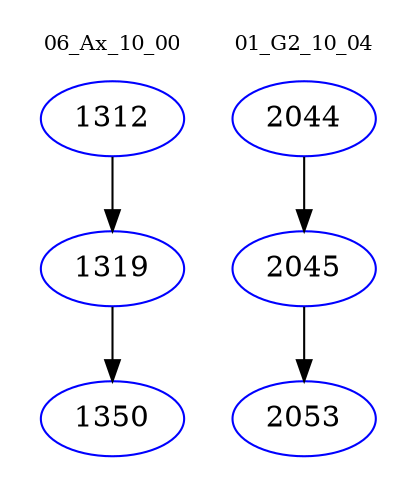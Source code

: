 digraph{
subgraph cluster_0 {
color = white
label = "06_Ax_10_00";
fontsize=10;
T0_1312 [label="1312", color="blue"]
T0_1312 -> T0_1319 [color="black"]
T0_1319 [label="1319", color="blue"]
T0_1319 -> T0_1350 [color="black"]
T0_1350 [label="1350", color="blue"]
}
subgraph cluster_1 {
color = white
label = "01_G2_10_04";
fontsize=10;
T1_2044 [label="2044", color="blue"]
T1_2044 -> T1_2045 [color="black"]
T1_2045 [label="2045", color="blue"]
T1_2045 -> T1_2053 [color="black"]
T1_2053 [label="2053", color="blue"]
}
}
